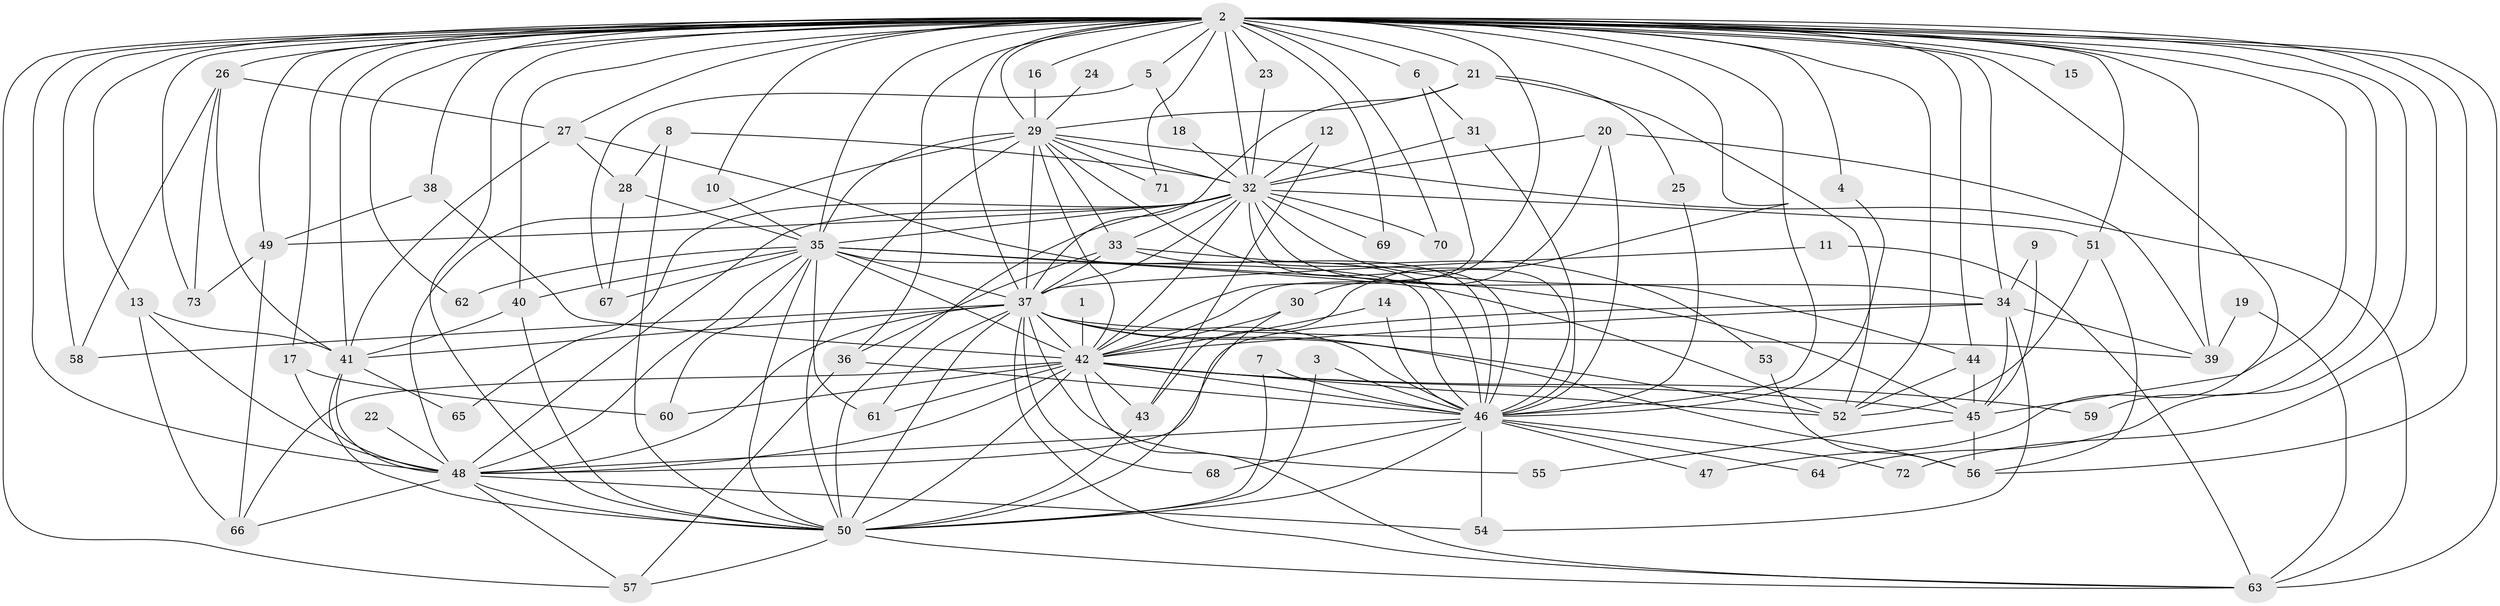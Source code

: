 // original degree distribution, {25: 0.013793103448275862, 40: 0.006896551724137931, 30: 0.006896551724137931, 20: 0.013793103448275862, 24: 0.006896551724137931, 22: 0.006896551724137931, 17: 0.006896551724137931, 19: 0.006896551724137931, 5: 0.06206896551724138, 7: 0.013793103448275862, 4: 0.13793103448275862, 2: 0.5724137931034483, 8: 0.006896551724137931, 9: 0.006896551724137931, 6: 0.020689655172413793, 3: 0.1103448275862069}
// Generated by graph-tools (version 1.1) at 2025/25/03/09/25 03:25:50]
// undirected, 73 vertices, 202 edges
graph export_dot {
graph [start="1"]
  node [color=gray90,style=filled];
  1;
  2;
  3;
  4;
  5;
  6;
  7;
  8;
  9;
  10;
  11;
  12;
  13;
  14;
  15;
  16;
  17;
  18;
  19;
  20;
  21;
  22;
  23;
  24;
  25;
  26;
  27;
  28;
  29;
  30;
  31;
  32;
  33;
  34;
  35;
  36;
  37;
  38;
  39;
  40;
  41;
  42;
  43;
  44;
  45;
  46;
  47;
  48;
  49;
  50;
  51;
  52;
  53;
  54;
  55;
  56;
  57;
  58;
  59;
  60;
  61;
  62;
  63;
  64;
  65;
  66;
  67;
  68;
  69;
  70;
  71;
  72;
  73;
  1 -- 42 [weight=1.0];
  2 -- 4 [weight=1.0];
  2 -- 5 [weight=3.0];
  2 -- 6 [weight=2.0];
  2 -- 10 [weight=1.0];
  2 -- 13 [weight=1.0];
  2 -- 15 [weight=1.0];
  2 -- 16 [weight=1.0];
  2 -- 17 [weight=1.0];
  2 -- 21 [weight=1.0];
  2 -- 23 [weight=2.0];
  2 -- 26 [weight=1.0];
  2 -- 27 [weight=1.0];
  2 -- 29 [weight=2.0];
  2 -- 32 [weight=3.0];
  2 -- 34 [weight=1.0];
  2 -- 35 [weight=4.0];
  2 -- 36 [weight=1.0];
  2 -- 37 [weight=2.0];
  2 -- 38 [weight=2.0];
  2 -- 39 [weight=2.0];
  2 -- 40 [weight=1.0];
  2 -- 41 [weight=1.0];
  2 -- 42 [weight=3.0];
  2 -- 43 [weight=2.0];
  2 -- 44 [weight=1.0];
  2 -- 45 [weight=1.0];
  2 -- 46 [weight=3.0];
  2 -- 47 [weight=1.0];
  2 -- 48 [weight=2.0];
  2 -- 49 [weight=2.0];
  2 -- 50 [weight=2.0];
  2 -- 51 [weight=1.0];
  2 -- 52 [weight=1.0];
  2 -- 56 [weight=1.0];
  2 -- 57 [weight=1.0];
  2 -- 58 [weight=1.0];
  2 -- 59 [weight=1.0];
  2 -- 62 [weight=1.0];
  2 -- 63 [weight=2.0];
  2 -- 64 [weight=1.0];
  2 -- 69 [weight=1.0];
  2 -- 70 [weight=1.0];
  2 -- 71 [weight=1.0];
  2 -- 72 [weight=1.0];
  2 -- 73 [weight=1.0];
  3 -- 46 [weight=1.0];
  3 -- 50 [weight=1.0];
  4 -- 46 [weight=1.0];
  5 -- 18 [weight=1.0];
  5 -- 67 [weight=1.0];
  6 -- 31 [weight=1.0];
  6 -- 42 [weight=1.0];
  7 -- 46 [weight=1.0];
  7 -- 50 [weight=1.0];
  8 -- 28 [weight=1.0];
  8 -- 32 [weight=1.0];
  8 -- 50 [weight=1.0];
  9 -- 34 [weight=1.0];
  9 -- 45 [weight=1.0];
  10 -- 35 [weight=1.0];
  11 -- 37 [weight=1.0];
  11 -- 63 [weight=1.0];
  12 -- 32 [weight=1.0];
  12 -- 43 [weight=1.0];
  13 -- 41 [weight=1.0];
  13 -- 48 [weight=1.0];
  13 -- 66 [weight=1.0];
  14 -- 42 [weight=1.0];
  14 -- 46 [weight=1.0];
  16 -- 29 [weight=1.0];
  17 -- 48 [weight=1.0];
  17 -- 60 [weight=1.0];
  18 -- 32 [weight=1.0];
  19 -- 39 [weight=1.0];
  19 -- 63 [weight=1.0];
  20 -- 30 [weight=1.0];
  20 -- 32 [weight=1.0];
  20 -- 39 [weight=1.0];
  20 -- 46 [weight=1.0];
  21 -- 25 [weight=1.0];
  21 -- 29 [weight=1.0];
  21 -- 37 [weight=1.0];
  21 -- 52 [weight=1.0];
  22 -- 48 [weight=1.0];
  23 -- 32 [weight=2.0];
  24 -- 29 [weight=1.0];
  25 -- 46 [weight=1.0];
  26 -- 27 [weight=1.0];
  26 -- 41 [weight=1.0];
  26 -- 58 [weight=1.0];
  26 -- 73 [weight=1.0];
  27 -- 28 [weight=1.0];
  27 -- 41 [weight=1.0];
  27 -- 46 [weight=1.0];
  28 -- 35 [weight=1.0];
  28 -- 67 [weight=1.0];
  29 -- 32 [weight=1.0];
  29 -- 33 [weight=1.0];
  29 -- 35 [weight=1.0];
  29 -- 37 [weight=2.0];
  29 -- 42 [weight=1.0];
  29 -- 46 [weight=1.0];
  29 -- 48 [weight=1.0];
  29 -- 50 [weight=2.0];
  29 -- 63 [weight=1.0];
  29 -- 71 [weight=1.0];
  30 -- 42 [weight=1.0];
  30 -- 50 [weight=2.0];
  31 -- 32 [weight=1.0];
  31 -- 46 [weight=1.0];
  32 -- 33 [weight=1.0];
  32 -- 34 [weight=1.0];
  32 -- 35 [weight=1.0];
  32 -- 37 [weight=1.0];
  32 -- 42 [weight=1.0];
  32 -- 44 [weight=1.0];
  32 -- 46 [weight=1.0];
  32 -- 48 [weight=1.0];
  32 -- 49 [weight=1.0];
  32 -- 50 [weight=1.0];
  32 -- 51 [weight=1.0];
  32 -- 65 [weight=1.0];
  32 -- 69 [weight=1.0];
  32 -- 70 [weight=1.0];
  33 -- 36 [weight=1.0];
  33 -- 37 [weight=1.0];
  33 -- 46 [weight=1.0];
  33 -- 53 [weight=1.0];
  34 -- 39 [weight=1.0];
  34 -- 42 [weight=1.0];
  34 -- 45 [weight=1.0];
  34 -- 48 [weight=1.0];
  34 -- 54 [weight=1.0];
  35 -- 37 [weight=2.0];
  35 -- 40 [weight=1.0];
  35 -- 42 [weight=1.0];
  35 -- 45 [weight=1.0];
  35 -- 46 [weight=1.0];
  35 -- 48 [weight=1.0];
  35 -- 50 [weight=1.0];
  35 -- 52 [weight=1.0];
  35 -- 60 [weight=1.0];
  35 -- 61 [weight=1.0];
  35 -- 62 [weight=1.0];
  35 -- 67 [weight=1.0];
  36 -- 46 [weight=1.0];
  36 -- 57 [weight=1.0];
  37 -- 39 [weight=1.0];
  37 -- 41 [weight=1.0];
  37 -- 42 [weight=3.0];
  37 -- 46 [weight=1.0];
  37 -- 48 [weight=1.0];
  37 -- 50 [weight=1.0];
  37 -- 52 [weight=1.0];
  37 -- 55 [weight=1.0];
  37 -- 56 [weight=1.0];
  37 -- 58 [weight=1.0];
  37 -- 61 [weight=1.0];
  37 -- 63 [weight=1.0];
  37 -- 68 [weight=1.0];
  38 -- 42 [weight=1.0];
  38 -- 49 [weight=1.0];
  40 -- 41 [weight=1.0];
  40 -- 50 [weight=1.0];
  41 -- 48 [weight=1.0];
  41 -- 50 [weight=1.0];
  41 -- 65 [weight=1.0];
  42 -- 43 [weight=1.0];
  42 -- 45 [weight=1.0];
  42 -- 46 [weight=1.0];
  42 -- 48 [weight=2.0];
  42 -- 50 [weight=2.0];
  42 -- 52 [weight=1.0];
  42 -- 59 [weight=1.0];
  42 -- 60 [weight=1.0];
  42 -- 61 [weight=1.0];
  42 -- 63 [weight=1.0];
  42 -- 66 [weight=1.0];
  43 -- 50 [weight=1.0];
  44 -- 45 [weight=1.0];
  44 -- 52 [weight=1.0];
  45 -- 55 [weight=1.0];
  45 -- 56 [weight=1.0];
  46 -- 47 [weight=1.0];
  46 -- 48 [weight=1.0];
  46 -- 50 [weight=3.0];
  46 -- 54 [weight=1.0];
  46 -- 64 [weight=1.0];
  46 -- 68 [weight=1.0];
  46 -- 72 [weight=1.0];
  48 -- 50 [weight=3.0];
  48 -- 54 [weight=1.0];
  48 -- 57 [weight=1.0];
  48 -- 66 [weight=1.0];
  49 -- 66 [weight=1.0];
  49 -- 73 [weight=1.0];
  50 -- 57 [weight=1.0];
  50 -- 63 [weight=1.0];
  51 -- 52 [weight=1.0];
  51 -- 56 [weight=1.0];
  53 -- 56 [weight=1.0];
}
